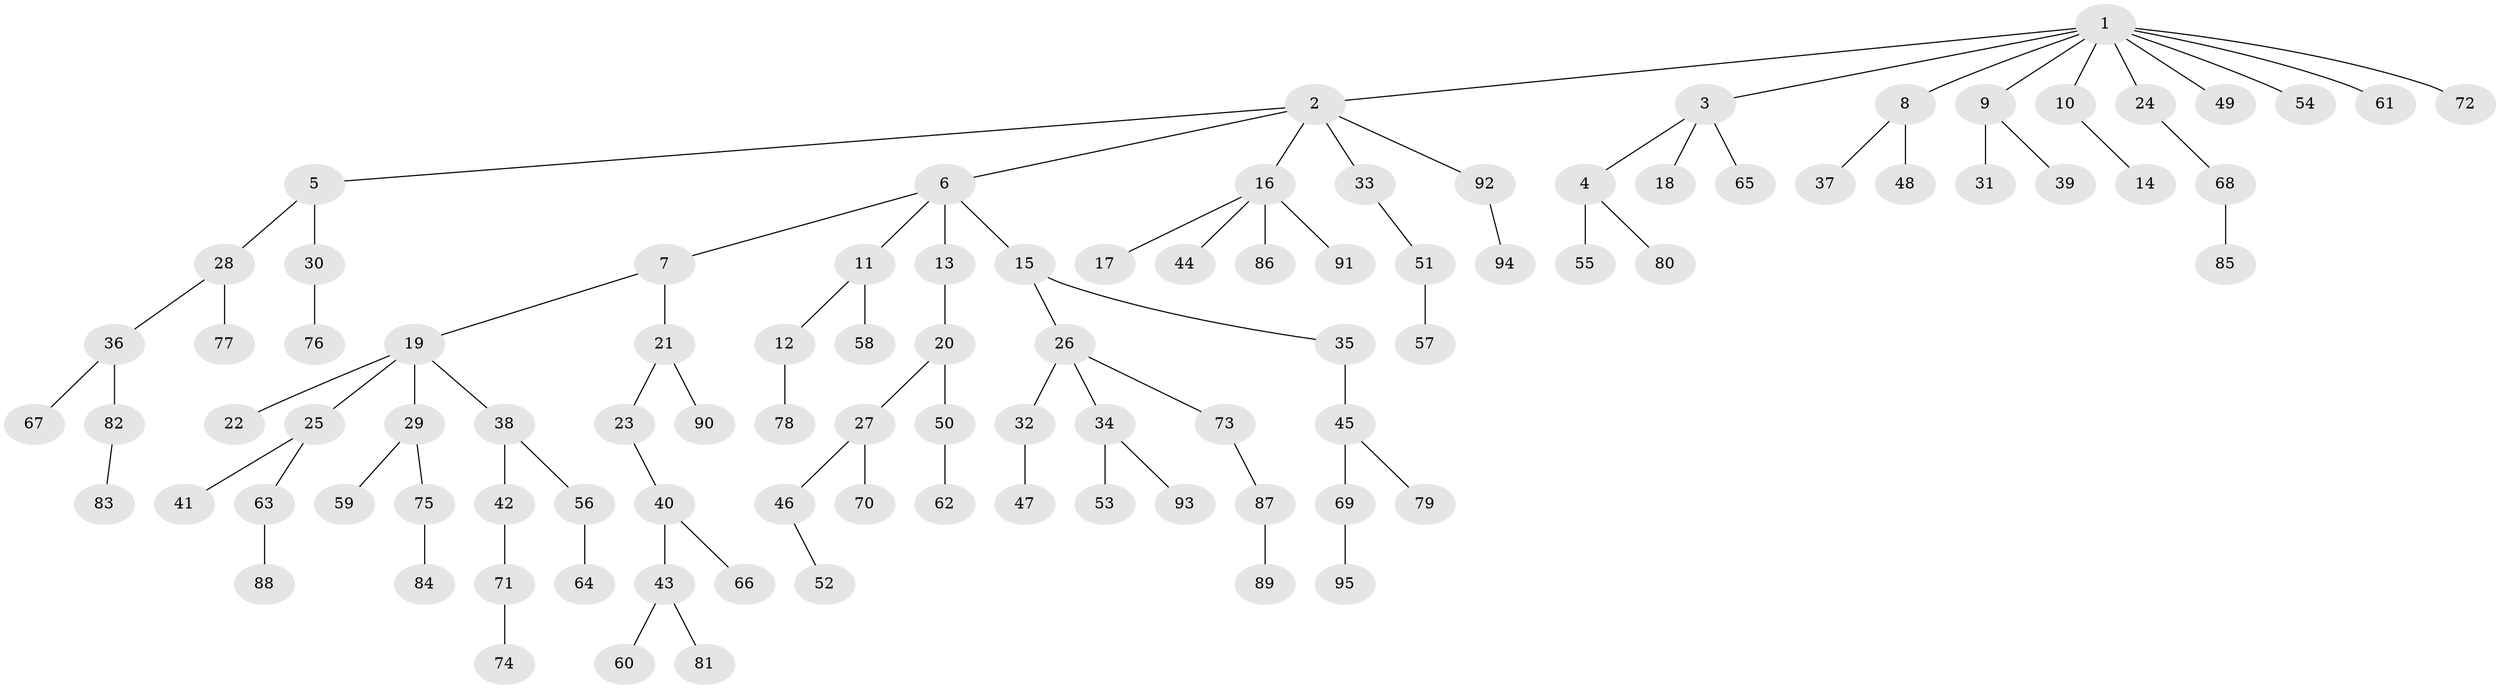 // coarse degree distribution, {9: 0.015151515151515152, 6: 0.030303030303030304, 3: 0.13636363636363635, 2: 0.2878787878787879, 1: 0.48484848484848486, 4: 0.045454545454545456}
// Generated by graph-tools (version 1.1) at 2025/24/03/03/25 07:24:07]
// undirected, 95 vertices, 94 edges
graph export_dot {
graph [start="1"]
  node [color=gray90,style=filled];
  1;
  2;
  3;
  4;
  5;
  6;
  7;
  8;
  9;
  10;
  11;
  12;
  13;
  14;
  15;
  16;
  17;
  18;
  19;
  20;
  21;
  22;
  23;
  24;
  25;
  26;
  27;
  28;
  29;
  30;
  31;
  32;
  33;
  34;
  35;
  36;
  37;
  38;
  39;
  40;
  41;
  42;
  43;
  44;
  45;
  46;
  47;
  48;
  49;
  50;
  51;
  52;
  53;
  54;
  55;
  56;
  57;
  58;
  59;
  60;
  61;
  62;
  63;
  64;
  65;
  66;
  67;
  68;
  69;
  70;
  71;
  72;
  73;
  74;
  75;
  76;
  77;
  78;
  79;
  80;
  81;
  82;
  83;
  84;
  85;
  86;
  87;
  88;
  89;
  90;
  91;
  92;
  93;
  94;
  95;
  1 -- 2;
  1 -- 3;
  1 -- 8;
  1 -- 9;
  1 -- 10;
  1 -- 24;
  1 -- 49;
  1 -- 54;
  1 -- 61;
  1 -- 72;
  2 -- 5;
  2 -- 6;
  2 -- 16;
  2 -- 33;
  2 -- 92;
  3 -- 4;
  3 -- 18;
  3 -- 65;
  4 -- 55;
  4 -- 80;
  5 -- 28;
  5 -- 30;
  6 -- 7;
  6 -- 11;
  6 -- 13;
  6 -- 15;
  7 -- 19;
  7 -- 21;
  8 -- 37;
  8 -- 48;
  9 -- 31;
  9 -- 39;
  10 -- 14;
  11 -- 12;
  11 -- 58;
  12 -- 78;
  13 -- 20;
  15 -- 26;
  15 -- 35;
  16 -- 17;
  16 -- 44;
  16 -- 86;
  16 -- 91;
  19 -- 22;
  19 -- 25;
  19 -- 29;
  19 -- 38;
  20 -- 27;
  20 -- 50;
  21 -- 23;
  21 -- 90;
  23 -- 40;
  24 -- 68;
  25 -- 41;
  25 -- 63;
  26 -- 32;
  26 -- 34;
  26 -- 73;
  27 -- 46;
  27 -- 70;
  28 -- 36;
  28 -- 77;
  29 -- 59;
  29 -- 75;
  30 -- 76;
  32 -- 47;
  33 -- 51;
  34 -- 53;
  34 -- 93;
  35 -- 45;
  36 -- 67;
  36 -- 82;
  38 -- 42;
  38 -- 56;
  40 -- 43;
  40 -- 66;
  42 -- 71;
  43 -- 60;
  43 -- 81;
  45 -- 69;
  45 -- 79;
  46 -- 52;
  50 -- 62;
  51 -- 57;
  56 -- 64;
  63 -- 88;
  68 -- 85;
  69 -- 95;
  71 -- 74;
  73 -- 87;
  75 -- 84;
  82 -- 83;
  87 -- 89;
  92 -- 94;
}
